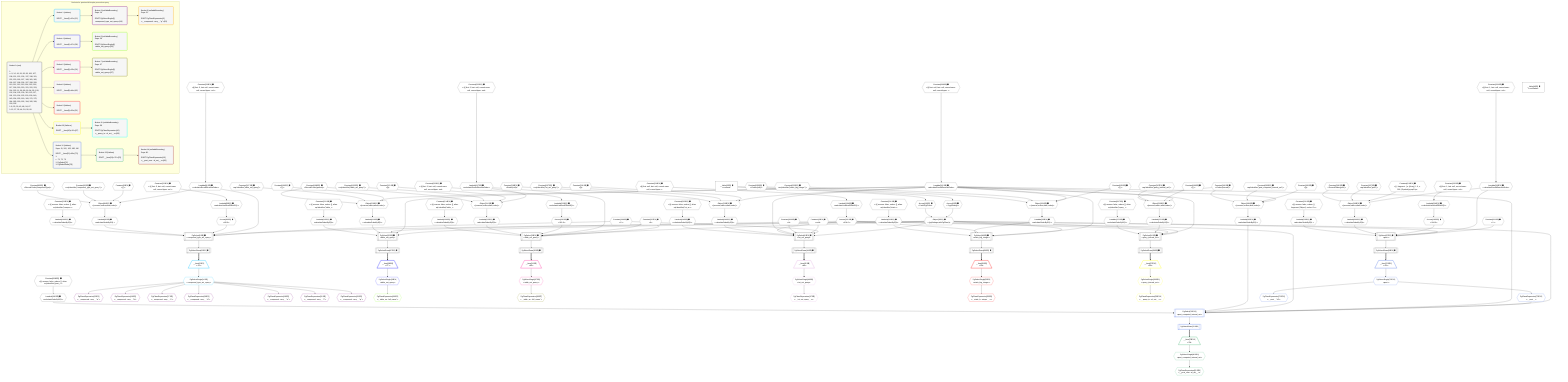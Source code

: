 %%{init: {'themeVariables': { 'fontSize': '12px'}}}%%
graph TD
    classDef path fill:#eee,stroke:#000,color:#000
    classDef plan fill:#fff,stroke-width:1px,color:#000
    classDef itemplan fill:#fff,stroke-width:2px,color:#000
    classDef unbatchedplan fill:#dff,stroke-width:1px,color:#000
    classDef sideeffectplan fill:#fcc,stroke-width:2px,color:#000
    classDef bucket fill:#f6f6f6,color:#000,stroke-width:2px,text-align:left


    %% plan dependencies
    PgSelect42[["PgSelect[42∈0] ➊<br />ᐸint_set_queryᐳ"]]:::plan
    Object11{{"Object[11∈0] ➊<br />ᐸ{pgSettings,withPgClient}ᐳ"}}:::plan
    Constant206{{"Constant[206∈0] ➊<br />ᐸ5ᐳ"}}:::plan
    Constant41{{"Constant[41∈0] ➊<br />ᐸnullᐳ"}}:::plan
    Constant208{{"Constant[208∈0] ➊<br />ᐸ6ᐳ"}}:::plan
    Lambda102{{"Lambda[102∈0] ➊<br />ᐸcalculateShouldReverseOrderᐳ"}}:::plan
    Access105{{"Access[105∈0] ➊<br />ᐸ104.0ᐳ"}}:::plan
    Lambda140{{"Lambda[140∈0] ➊<br />ᐸcalculateOrderBySQLᐳ"}}:::plan
    Lambda145{{"Lambda[145∈0] ➊<br />ᐸcalculateOrderBySQLᐳ"}}:::plan
    Object11 & Constant206 & Constant41 & Constant208 & Lambda102 & Access105 & Lambda140 & Lambda145 --> PgSelect42
    PgSelect33[["PgSelect[33∈0] ➊<br />ᐸtable_set_queryᐳ"]]:::plan
    Constant207{{"Constant[207∈0] ➊<br />ᐸ2ᐳ"}}:::plan
    Lambda117{{"Lambda[117∈0] ➊<br />ᐸcalculateShouldReverseOrderᐳ"}}:::plan
    Access120{{"Access[120∈0] ➊<br />ᐸ119.0ᐳ"}}:::plan
    Lambda125{{"Lambda[125∈0] ➊<br />ᐸcalculateOrderBySQLᐳ"}}:::plan
    Lambda130{{"Lambda[130∈0] ➊<br />ᐸcalculateOrderBySQLᐳ"}}:::plan
    Object11 & Constant207 & Constant207 & Lambda117 & Access120 & Lambda125 & Lambda130 --> PgSelect33
    PgSelect8[["PgSelect[8∈0] ➊<br />ᐸcompound_type_set_queryᐳ"]]:::plan
    Lambda86{{"Lambda[86∈0] ➊<br />ᐸcalculateShouldReverseOrderᐳ"}}:::plan
    Access90{{"Access[90∈0] ➊<br />ᐸ89.0ᐳ"}}:::plan
    Lambda95{{"Lambda[95∈0] ➊<br />ᐸcalculateOrderBySQLᐳ"}}:::plan
    Lambda100{{"Lambda[100∈0] ➊<br />ᐸcalculateOrderBySQLᐳ"}}:::plan
    Object11 & Constant206 & Lambda86 & Access90 & Lambda95 & Lambda100 --> PgSelect8
    PgSelect67[["PgSelect[67∈0] ➊<br />ᐸpostᐳ"]]:::plan
    Constant211{{"Constant[211∈0] ➊<br />ᐸ1ᐳ"}}:::plan
    Lambda192{{"Lambda[192∈0] ➊<br />ᐸcalculateShouldReverseOrderᐳ"}}:::plan
    Access195{{"Access[195∈0] ➊<br />ᐸ194.0ᐳ"}}:::plan
    Lambda200{{"Lambda[200∈0] ➊<br />ᐸcalculateOrderBySQLᐳ"}}:::plan
    Lambda205{{"Lambda[205∈0] ➊<br />ᐸcalculateOrderBySQLᐳ"}}:::plan
    Object11 & Constant211 & Lambda192 & Access195 & Lambda200 & Lambda205 --> PgSelect67
    PgSelect25[["PgSelect[25∈0] ➊<br />ᐸtable_set_queryᐳ"]]:::plan
    Lambda110{{"Lambda[110∈0] ➊<br />ᐸcalculateOrderBySQLᐳ"}}:::plan
    Lambda115{{"Lambda[115∈0] ➊<br />ᐸcalculateOrderBySQLᐳ"}}:::plan
    Object11 & Lambda102 & Access105 & Lambda110 & Lambda115 --> PgSelect25
    PgSelect48[["PgSelect[48∈0] ➊<br />ᐸstatic_big_integerᐳ"]]:::plan
    Lambda155{{"Lambda[155∈0] ➊<br />ᐸcalculateOrderBySQLᐳ"}}:::plan
    Lambda160{{"Lambda[160∈0] ➊<br />ᐸcalculateOrderBySQLᐳ"}}:::plan
    Object11 & Lambda102 & Access105 & Lambda155 & Lambda160 --> PgSelect48
    PgSelect54[["PgSelect[54∈0] ➊<br />ᐸquery_interval_setᐳ"]]:::plan
    Lambda170{{"Lambda[170∈0] ➊<br />ᐸcalculateOrderBySQLᐳ"}}:::plan
    Lambda175{{"Lambda[175∈0] ➊<br />ᐸcalculateOrderBySQLᐳ"}}:::plan
    Object11 & Lambda102 & Access105 & Lambda170 & Lambda175 --> PgSelect54
    Object94{{"Object[94∈0] ➊<br />ᐸ{reverse,orders,alias,codec}ᐳ"}}:::plan
    Constant91{{"Constant[91∈0] ➊<br />ᐸ[]ᐳ"}}:::plan
    Constant92{{"Constant[92∈0] ➊<br />ᐸsql.identifier(”compound_type_set_query”)ᐳ"}}:::plan
    Constant93{{"Constant[93∈0] ➊<br />ᐸRecordCodec(compoundType)ᐳ"}}:::plan
    Lambda86 & Constant91 & Constant92 & Constant93 --> Object94
    Object109{{"Object[109∈0] ➊<br />ᐸ{reverse,orders,alias,codec}ᐳ"}}:::plan
    Constant106{{"Constant[106∈0] ➊<br />ᐸ[]ᐳ"}}:::plan
    Constant107{{"Constant[107∈0] ➊<br />ᐸsql.identifier(”table_set_query”)ᐳ"}}:::plan
    Constant108{{"Constant[108∈0] ➊<br />ᐸRecordCodec(person)ᐳ"}}:::plan
    Lambda102 & Constant106 & Constant107 & Constant108 --> Object109
    Object124{{"Object[124∈0] ➊<br />ᐸ{reverse,orders,alias,codec}ᐳ"}}:::plan
    Constant121{{"Constant[121∈0] ➊<br />ᐸ[]ᐳ"}}:::plan
    Constant122{{"Constant[122∈0] ➊<br />ᐸsql.identifier(”table_set_query”)ᐳ"}}:::plan
    Lambda117 & Constant121 & Constant122 & Constant108 --> Object124
    Object139{{"Object[139∈0] ➊<br />ᐸ{reverse,orders,alias,codec}ᐳ"}}:::plan
    Constant136{{"Constant[136∈0] ➊<br />ᐸ[]ᐳ"}}:::plan
    Constant137{{"Constant[137∈0] ➊<br />ᐸsql.identifier(”int_set_query”)ᐳ"}}:::plan
    Constant138{{"Constant[138∈0] ➊<br />ᐸCodec(int4)ᐳ"}}:::plan
    Lambda102 & Constant136 & Constant137 & Constant138 --> Object139
    Object154{{"Object[154∈0] ➊<br />ᐸ{reverse,orders,alias,codec}ᐳ"}}:::plan
    Constant151{{"Constant[151∈0] ➊<br />ᐸ[]ᐳ"}}:::plan
    Constant152{{"Constant[152∈0] ➊<br />ᐸsql.identifier(”static_big_integer”)ᐳ"}}:::plan
    Constant153{{"Constant[153∈0] ➊<br />ᐸCodec(int8)ᐳ"}}:::plan
    Lambda102 & Constant151 & Constant152 & Constant153 --> Object154
    Object169{{"Object[169∈0] ➊<br />ᐸ{reverse,orders,alias,codec}ᐳ"}}:::plan
    Constant166{{"Constant[166∈0] ➊<br />ᐸ[]ᐳ"}}:::plan
    Constant167{{"Constant[167∈0] ➊<br />ᐸsql.identifier(”query_interval_set”)ᐳ"}}:::plan
    Constant168{{"Constant[168∈0] ➊<br />ᐸCodec(interval)ᐳ"}}:::plan
    Lambda102 & Constant166 & Constant167 & Constant168 --> Object169
    Object184{{"Object[184∈0] ➊<br />ᐸ{reverse,orders,alias,codec}ᐳ"}}:::plan
    Constant181{{"Constant[181∈0] ➊<br />ᐸ[]ᐳ"}}:::plan
    Constant182{{"Constant[182∈0] ➊<br />ᐸsql.identifier(”post_computed_interval_set”)ᐳ"}}:::plan
    Lambda102 & Constant181 & Constant182 & Constant168 --> Object184
    Object199{{"Object[199∈0] ➊<br />ᐸ{reverse,orders,alias,codec}ᐳ"}}:::plan
    Constant196{{"Constant[196∈0] ➊<br />ᐸ[ { fragment: { n: [Array], f: 0, c: 266, [Symbol(pg-sql2-tyᐳ"}}:::plan
    Constant197{{"Constant[197∈0] ➊<br />ᐸsql.identifier(”post”)ᐳ"}}:::plan
    Constant198{{"Constant[198∈0] ➊<br />ᐸRecordCodec(post)ᐳ"}}:::plan
    Lambda192 & Constant196 & Constant197 & Constant198 --> Object199
    Access9{{"Access[9∈0] ➊<br />ᐸ2.pgSettingsᐳ"}}:::plan
    Access10{{"Access[10∈0] ➊<br />ᐸ2.withPgClientᐳ"}}:::plan
    Access9 & Access10 --> Object11
    __Value2["__Value[2∈0] ➊<br />ᐸcontextᐳ"]:::plan
    __Value2 --> Access9
    __Value2 --> Access10
    PgSelectRows12[["PgSelectRows[12∈0] ➊"]]:::plan
    PgSelect8 --> PgSelectRows12
    PgSelectRows27[["PgSelectRows[27∈0] ➊"]]:::plan
    PgSelect25 --> PgSelectRows27
    PgSelectRows35[["PgSelectRows[35∈0] ➊"]]:::plan
    PgSelect33 --> PgSelectRows35
    PgSelectRows44[["PgSelectRows[44∈0] ➊"]]:::plan
    PgSelect42 --> PgSelectRows44
    PgSelectRows50[["PgSelectRows[50∈0] ➊"]]:::plan
    PgSelect48 --> PgSelectRows50
    PgSelectRows56[["PgSelectRows[56∈0] ➊"]]:::plan
    PgSelect54 --> PgSelectRows56
    PgSelectRows69[["PgSelectRows[69∈0] ➊"]]:::plan
    PgSelect67 --> PgSelectRows69
    Constant220{{"Constant[220∈0] ➊<br />ᐸ§{ first: 5, last: null, cursorLower: null, cursorUpper: nulᐳ"}}:::plan
    Constant220 --> Lambda86
    Lambda89{{"Lambda[89∈0] ➊<br />ᐸcalculateLimitAndOffsetSQLᐳ"}}:::plan
    Constant221{{"Constant[221∈0] ➊<br />ᐸ§{ first: 5, last: null, cursorLower: null, cursorUpper: nulᐳ"}}:::plan
    Constant221 --> Lambda89
    Lambda89 --> Access90
    Object94 --> Lambda95
    Constant212{{"Constant[212∈0] ➊<br />ᐸ§{ reverse: false, orders: [], alias: sql.identifier(”compouᐳ"}}:::plan
    Constant212 --> Lambda100
    Constant209{{"Constant[209∈0] ➊<br />ᐸ§{ first: null, last: null, cursorLower: null, cursorUpper: ᐳ"}}:::plan
    Constant209 --> Lambda102
    Lambda104{{"Lambda[104∈0] ➊<br />ᐸcalculateLimitAndOffsetSQLᐳ"}}:::plan
    Constant210{{"Constant[210∈0] ➊<br />ᐸ§{ first: null, last: null, cursorLower: null, cursorUpper: ᐳ"}}:::plan
    Constant210 --> Lambda104
    Lambda104 --> Access105
    Object109 --> Lambda110
    Constant213{{"Constant[213∈0] ➊<br />ᐸ§{ reverse: false, orders: [], alias: sql.identifier(”table_ᐳ"}}:::plan
    Constant213 --> Lambda115
    Constant222{{"Constant[222∈0] ➊<br />ᐸ§{ first: 2, last: null, cursorLower: null, cursorUpper: nulᐳ"}}:::plan
    Constant222 --> Lambda117
    Lambda119{{"Lambda[119∈0] ➊<br />ᐸcalculateLimitAndOffsetSQLᐳ"}}:::plan
    Constant223{{"Constant[223∈0] ➊<br />ᐸ§{ first: 2, last: null, cursorLower: null, cursorUpper: nulᐳ"}}:::plan
    Constant223 --> Lambda119
    Lambda119 --> Access120
    Object124 --> Lambda125
    Constant214{{"Constant[214∈0] ➊<br />ᐸ§{ reverse: false, orders: [], alias: sql.identifier(”table_ᐳ"}}:::plan
    Constant214 --> Lambda130
    Object139 --> Lambda140
    Constant215{{"Constant[215∈0] ➊<br />ᐸ§{ reverse: false, orders: [], alias: sql.identifier(”int_seᐳ"}}:::plan
    Constant215 --> Lambda145
    Object154 --> Lambda155
    Constant216{{"Constant[216∈0] ➊<br />ᐸ§{ reverse: false, orders: [], alias: sql.identifier(”staticᐳ"}}:::plan
    Constant216 --> Lambda160
    Object169 --> Lambda170
    Constant217{{"Constant[217∈0] ➊<br />ᐸ§{ reverse: false, orders: [], alias: sql.identifier(”query_ᐳ"}}:::plan
    Constant217 --> Lambda175
    Lambda185{{"Lambda[185∈0] ➊<br />ᐸcalculateOrderBySQLᐳ"}}:::plan
    Object184 --> Lambda185
    Lambda190{{"Lambda[190∈0] ➊<br />ᐸcalculateOrderBySQLᐳ"}}:::plan
    Constant218{{"Constant[218∈0] ➊<br />ᐸ§{ reverse: false, orders: [], alias: sql.identifier(”post_cᐳ"}}:::plan
    Constant218 --> Lambda190
    Constant224{{"Constant[224∈0] ➊<br />ᐸ§{ first: 1, last: null, cursorLower: null, cursorUpper: nulᐳ"}}:::plan
    Constant224 --> Lambda192
    Lambda194{{"Lambda[194∈0] ➊<br />ᐸcalculateLimitAndOffsetSQLᐳ"}}:::plan
    Constant225{{"Constant[225∈0] ➊<br />ᐸ§{ first: 1, last: null, cursorLower: null, cursorUpper: nulᐳ"}}:::plan
    Constant225 --> Lambda194
    Lambda194 --> Access195
    Object199 --> Lambda200
    Constant219{{"Constant[219∈0] ➊<br />ᐸ§{ reverse: false, orders: [ { fragment: [Object], codec: Coᐳ"}}:::plan
    Constant219 --> Lambda205
    __Value4["__Value[4∈0] ➊<br />ᐸrootValueᐳ"]:::plan
    __Item13[/"__Item[13∈1]<br />ᐸ12ᐳ"\]:::itemplan
    PgSelectRows12 ==> __Item13
    PgSelectSingle14{{"PgSelectSingle[14∈1]<br />ᐸcompound_type_set_queryᐳ"}}:::plan
    __Item13 --> PgSelectSingle14
    PgClassExpression15{{"PgClassExpression[15∈2]<br />ᐸ__compound...uery__.”a”ᐳ"}}:::plan
    PgSelectSingle14 --> PgClassExpression15
    PgClassExpression16{{"PgClassExpression[16∈2]<br />ᐸ__compound...uery__.”b”ᐳ"}}:::plan
    PgSelectSingle14 --> PgClassExpression16
    PgClassExpression17{{"PgClassExpression[17∈2]<br />ᐸ__compound...uery__.”c”ᐳ"}}:::plan
    PgSelectSingle14 --> PgClassExpression17
    PgClassExpression18{{"PgClassExpression[18∈2]<br />ᐸ__compound...uery__.”d”ᐳ"}}:::plan
    PgSelectSingle14 --> PgClassExpression18
    PgClassExpression19{{"PgClassExpression[19∈2]<br />ᐸ__compound...uery__.”e”ᐳ"}}:::plan
    PgSelectSingle14 --> PgClassExpression19
    PgClassExpression20{{"PgClassExpression[20∈2]<br />ᐸ__compound...uery__.”f”ᐳ"}}:::plan
    PgSelectSingle14 --> PgClassExpression20
    PgClassExpression21{{"PgClassExpression[21∈2]<br />ᐸ__compound...uery__.”g”ᐳ"}}:::plan
    PgSelectSingle14 --> PgClassExpression21
    __Item28[/"__Item[28∈4]<br />ᐸ27ᐳ"\]:::itemplan
    PgSelectRows27 ==> __Item28
    PgSelectSingle29{{"PgSelectSingle[29∈4]<br />ᐸtable_set_queryᐳ"}}:::plan
    __Item28 --> PgSelectSingle29
    PgClassExpression30{{"PgClassExpression[30∈5]<br />ᐸ__table_se...full_name”ᐳ"}}:::plan
    PgSelectSingle29 --> PgClassExpression30
    __Item36[/"__Item[36∈6]<br />ᐸ35ᐳ"\]:::itemplan
    PgSelectRows35 ==> __Item36
    PgSelectSingle37{{"PgSelectSingle[37∈6]<br />ᐸtable_set_queryᐳ"}}:::plan
    __Item36 --> PgSelectSingle37
    PgClassExpression38{{"PgClassExpression[38∈7]<br />ᐸ__table_se...full_name”ᐳ"}}:::plan
    PgSelectSingle37 --> PgClassExpression38
    __Item45[/"__Item[45∈8]<br />ᐸ44ᐳ"\]:::itemplan
    PgSelectRows44 ==> __Item45
    PgSelectSingle46{{"PgSelectSingle[46∈8]<br />ᐸint_set_queryᐳ"}}:::plan
    __Item45 --> PgSelectSingle46
    PgClassExpression47{{"PgClassExpression[47∈8]<br />ᐸ__int_set_query__.vᐳ"}}:::plan
    PgSelectSingle46 --> PgClassExpression47
    __Item51[/"__Item[51∈9]<br />ᐸ50ᐳ"\]:::itemplan
    PgSelectRows50 ==> __Item51
    PgSelectSingle52{{"PgSelectSingle[52∈9]<br />ᐸstatic_big_integerᐳ"}}:::plan
    __Item51 --> PgSelectSingle52
    PgClassExpression53{{"PgClassExpression[53∈9]<br />ᐸ__static_b...nteger__.vᐳ"}}:::plan
    PgSelectSingle52 --> PgClassExpression53
    __Item57[/"__Item[57∈10]<br />ᐸ56ᐳ"\]:::itemplan
    PgSelectRows56 ==> __Item57
    PgSelectSingle58{{"PgSelectSingle[58∈10]<br />ᐸquery_interval_setᐳ"}}:::plan
    __Item57 --> PgSelectSingle58
    PgClassExpression59{{"PgClassExpression[59∈10]<br />ᐸ__query_in...al_set__.vᐳ"}}:::plan
    PgSelectSingle58 --> PgClassExpression59
    PgSelect74[["PgSelect[74∈12]<br />ᐸpost_computed_interval_setᐳ"]]:::plan
    PgClassExpression73{{"PgClassExpression[73∈12]<br />ᐸ__post__ᐳ"}}:::plan
    Object11 & PgClassExpression73 & Lambda102 & Access105 & Lambda185 & Lambda190 --> PgSelect74
    __Item70[/"__Item[70∈12]<br />ᐸ69ᐳ"\]:::itemplan
    PgSelectRows69 ==> __Item70
    PgSelectSingle71{{"PgSelectSingle[71∈12]<br />ᐸpostᐳ"}}:::plan
    __Item70 --> PgSelectSingle71
    PgClassExpression72{{"PgClassExpression[72∈12]<br />ᐸ__post__.”id”ᐳ"}}:::plan
    PgSelectSingle71 --> PgClassExpression72
    PgSelectSingle71 --> PgClassExpression73
    PgSelectRows78[["PgSelectRows[78∈12]"]]:::plan
    PgSelect74 --> PgSelectRows78
    __Item79[/"__Item[79∈13]<br />ᐸ78ᐳ"\]:::itemplan
    PgSelectRows78 ==> __Item79
    PgSelectSingle80{{"PgSelectSingle[80∈13]<br />ᐸpost_computed_interval_setᐳ"}}:::plan
    __Item79 --> PgSelectSingle80
    PgClassExpression81{{"PgClassExpression[81∈13]<br />ᐸ__post_com...al_set__.vᐳ"}}:::plan
    PgSelectSingle80 --> PgClassExpression81

    %% define steps

    subgraph "Buckets for queries/v4/simple-procedure-query"
    Bucket0("Bucket 0 (root)<br /><br />1: <br />ᐳ: 9, 10, 41, 91, 92, 93, 106, 107, 108, 121, 122, 136, 137, 138, 151, 152, 153, 166, 167, 168, 181, 182, 196, 197, 198, 206, 207, 208, 209, 210, 211, 212, 213, 214, 215, 216, 217, 218, 219, 220, 221, 222, 223, 224, 225, 11, 86, 89, 90, 94, 95, 100, 102, 104, 105, 109, 110, 115, 117, 119, 120, 124, 125, 130, 139, 140, 145, 154, 155, 160, 169, 170, 175, 184, 185, 190, 192, 194, 195, 199, 200, 205<br />2: 8, 25, 33, 42, 48, 54, 67<br />3: 12, 27, 35, 44, 50, 56, 69"):::bucket
    classDef bucket0 stroke:#696969
    class Bucket0,__Value2,__Value4,PgSelect8,Access9,Access10,Object11,PgSelectRows12,PgSelect25,PgSelectRows27,PgSelect33,PgSelectRows35,Constant41,PgSelect42,PgSelectRows44,PgSelect48,PgSelectRows50,PgSelect54,PgSelectRows56,PgSelect67,PgSelectRows69,Lambda86,Lambda89,Access90,Constant91,Constant92,Constant93,Object94,Lambda95,Lambda100,Lambda102,Lambda104,Access105,Constant106,Constant107,Constant108,Object109,Lambda110,Lambda115,Lambda117,Lambda119,Access120,Constant121,Constant122,Object124,Lambda125,Lambda130,Constant136,Constant137,Constant138,Object139,Lambda140,Lambda145,Constant151,Constant152,Constant153,Object154,Lambda155,Lambda160,Constant166,Constant167,Constant168,Object169,Lambda170,Lambda175,Constant181,Constant182,Object184,Lambda185,Lambda190,Lambda192,Lambda194,Access195,Constant196,Constant197,Constant198,Object199,Lambda200,Lambda205,Constant206,Constant207,Constant208,Constant209,Constant210,Constant211,Constant212,Constant213,Constant214,Constant215,Constant216,Constant217,Constant218,Constant219,Constant220,Constant221,Constant222,Constant223,Constant224,Constant225 bucket0
    Bucket1("Bucket 1 (listItem)<br /><br />ROOT __Item{1}ᐸ12ᐳ[13]"):::bucket
    classDef bucket1 stroke:#00bfff
    class Bucket1,__Item13,PgSelectSingle14 bucket1
    Bucket2("Bucket 2 (nullableBoundary)<br />Deps: 14<br /><br />ROOT PgSelectSingle{1}ᐸcompound_type_set_queryᐳ[14]"):::bucket
    classDef bucket2 stroke:#7f007f
    class Bucket2,PgClassExpression15,PgClassExpression16,PgClassExpression17,PgClassExpression18,PgClassExpression19,PgClassExpression20,PgClassExpression21 bucket2
    Bucket3("Bucket 3 (nullableBoundary)<br />Deps: 21<br /><br />ROOT PgClassExpression{2}ᐸ__compound...uery__.”g”ᐳ[21]"):::bucket
    classDef bucket3 stroke:#ffa500
    class Bucket3 bucket3
    Bucket4("Bucket 4 (listItem)<br /><br />ROOT __Item{4}ᐸ27ᐳ[28]"):::bucket
    classDef bucket4 stroke:#0000ff
    class Bucket4,__Item28,PgSelectSingle29 bucket4
    Bucket5("Bucket 5 (nullableBoundary)<br />Deps: 29<br /><br />ROOT PgSelectSingle{4}ᐸtable_set_queryᐳ[29]"):::bucket
    classDef bucket5 stroke:#7fff00
    class Bucket5,PgClassExpression30 bucket5
    Bucket6("Bucket 6 (listItem)<br /><br />ROOT __Item{6}ᐸ35ᐳ[36]"):::bucket
    classDef bucket6 stroke:#ff1493
    class Bucket6,__Item36,PgSelectSingle37 bucket6
    Bucket7("Bucket 7 (nullableBoundary)<br />Deps: 37<br /><br />ROOT PgSelectSingle{6}ᐸtable_set_queryᐳ[37]"):::bucket
    classDef bucket7 stroke:#808000
    class Bucket7,PgClassExpression38 bucket7
    Bucket8("Bucket 8 (listItem)<br /><br />ROOT __Item{8}ᐸ44ᐳ[45]"):::bucket
    classDef bucket8 stroke:#dda0dd
    class Bucket8,__Item45,PgSelectSingle46,PgClassExpression47 bucket8
    Bucket9("Bucket 9 (listItem)<br /><br />ROOT __Item{9}ᐸ50ᐳ[51]"):::bucket
    classDef bucket9 stroke:#ff0000
    class Bucket9,__Item51,PgSelectSingle52,PgClassExpression53 bucket9
    Bucket10("Bucket 10 (listItem)<br /><br />ROOT __Item{10}ᐸ56ᐳ[57]"):::bucket
    classDef bucket10 stroke:#ffff00
    class Bucket10,__Item57,PgSelectSingle58,PgClassExpression59 bucket10
    Bucket11("Bucket 11 (nullableBoundary)<br />Deps: 59<br /><br />ROOT PgClassExpression{10}ᐸ__query_in...al_set__.vᐳ[59]"):::bucket
    classDef bucket11 stroke:#00ffff
    class Bucket11 bucket11
    Bucket12("Bucket 12 (listItem)<br />Deps: 11, 102, 105, 185, 190<br /><br />ROOT __Item{12}ᐸ69ᐳ[70]<br />1: <br />ᐳ: 71, 72, 73<br />2: PgSelect[74]<br />3: PgSelectRows[78]"):::bucket
    classDef bucket12 stroke:#4169e1
    class Bucket12,__Item70,PgSelectSingle71,PgClassExpression72,PgClassExpression73,PgSelect74,PgSelectRows78 bucket12
    Bucket13("Bucket 13 (listItem)<br /><br />ROOT __Item{13}ᐸ78ᐳ[79]"):::bucket
    classDef bucket13 stroke:#3cb371
    class Bucket13,__Item79,PgSelectSingle80,PgClassExpression81 bucket13
    Bucket14("Bucket 14 (nullableBoundary)<br />Deps: 81<br /><br />ROOT PgClassExpression{13}ᐸ__post_com...al_set__.vᐳ[81]"):::bucket
    classDef bucket14 stroke:#a52a2a
    class Bucket14 bucket14
    Bucket0 --> Bucket1 & Bucket4 & Bucket6 & Bucket8 & Bucket9 & Bucket10 & Bucket12
    Bucket1 --> Bucket2
    Bucket2 --> Bucket3
    Bucket4 --> Bucket5
    Bucket6 --> Bucket7
    Bucket10 --> Bucket11
    Bucket12 --> Bucket13
    Bucket13 --> Bucket14
    end